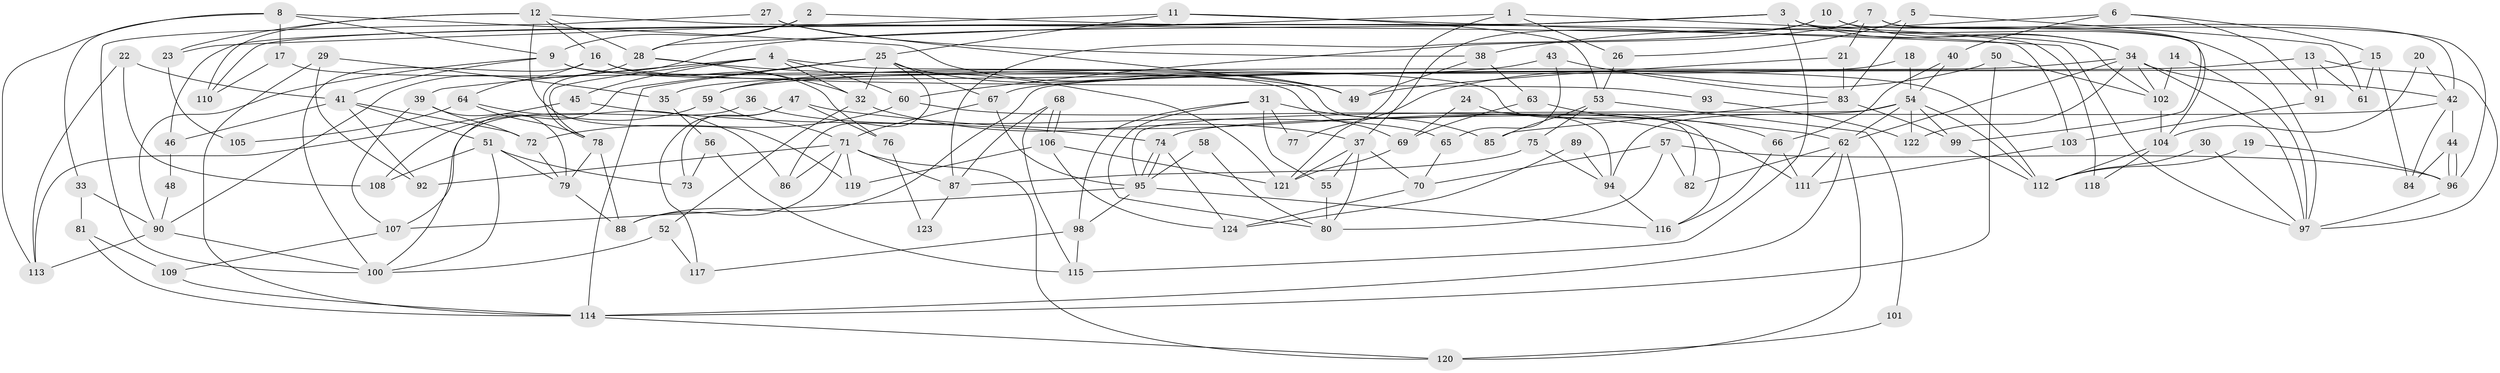 // Generated by graph-tools (version 1.1) at 2025/36/03/09/25 02:36:23]
// undirected, 124 vertices, 248 edges
graph export_dot {
graph [start="1"]
  node [color=gray90,style=filled];
  1;
  2;
  3;
  4;
  5;
  6;
  7;
  8;
  9;
  10;
  11;
  12;
  13;
  14;
  15;
  16;
  17;
  18;
  19;
  20;
  21;
  22;
  23;
  24;
  25;
  26;
  27;
  28;
  29;
  30;
  31;
  32;
  33;
  34;
  35;
  36;
  37;
  38;
  39;
  40;
  41;
  42;
  43;
  44;
  45;
  46;
  47;
  48;
  49;
  50;
  51;
  52;
  53;
  54;
  55;
  56;
  57;
  58;
  59;
  60;
  61;
  62;
  63;
  64;
  65;
  66;
  67;
  68;
  69;
  70;
  71;
  72;
  73;
  74;
  75;
  76;
  77;
  78;
  79;
  80;
  81;
  82;
  83;
  84;
  85;
  86;
  87;
  88;
  89;
  90;
  91;
  92;
  93;
  94;
  95;
  96;
  97;
  98;
  99;
  100;
  101;
  102;
  103;
  104;
  105;
  106;
  107;
  108;
  109;
  110;
  111;
  112;
  113;
  114;
  115;
  116;
  117;
  118;
  119;
  120;
  121;
  122;
  123;
  124;
  1 -- 28;
  1 -- 102;
  1 -- 26;
  1 -- 77;
  2 -- 28;
  2 -- 9;
  2 -- 118;
  3 -- 78;
  3 -- 97;
  3 -- 34;
  3 -- 46;
  3 -- 104;
  3 -- 110;
  3 -- 115;
  4 -- 32;
  4 -- 39;
  4 -- 45;
  4 -- 60;
  4 -- 78;
  4 -- 116;
  5 -- 61;
  5 -- 26;
  5 -- 83;
  6 -- 40;
  6 -- 38;
  6 -- 15;
  6 -- 91;
  7 -- 60;
  7 -- 99;
  7 -- 21;
  7 -- 96;
  8 -- 49;
  8 -- 9;
  8 -- 17;
  8 -- 33;
  8 -- 113;
  9 -- 41;
  9 -- 112;
  9 -- 90;
  9 -- 94;
  10 -- 87;
  10 -- 42;
  10 -- 34;
  10 -- 37;
  11 -- 97;
  11 -- 25;
  11 -- 23;
  11 -- 53;
  12 -- 16;
  12 -- 28;
  12 -- 23;
  12 -- 103;
  12 -- 110;
  12 -- 119;
  13 -- 97;
  13 -- 67;
  13 -- 61;
  13 -- 91;
  14 -- 97;
  14 -- 102;
  15 -- 84;
  15 -- 61;
  15 -- 88;
  16 -- 64;
  16 -- 100;
  16 -- 76;
  16 -- 93;
  17 -- 110;
  17 -- 69;
  18 -- 35;
  18 -- 54;
  19 -- 96;
  19 -- 112;
  20 -- 104;
  20 -- 42;
  21 -- 49;
  21 -- 83;
  22 -- 113;
  22 -- 41;
  22 -- 108;
  23 -- 105;
  24 -- 69;
  24 -- 82;
  25 -- 67;
  25 -- 32;
  25 -- 49;
  25 -- 86;
  25 -- 100;
  25 -- 114;
  26 -- 53;
  27 -- 49;
  27 -- 100;
  27 -- 38;
  28 -- 121;
  28 -- 90;
  28 -- 32;
  29 -- 114;
  29 -- 92;
  29 -- 35;
  30 -- 97;
  30 -- 112;
  31 -- 80;
  31 -- 85;
  31 -- 55;
  31 -- 77;
  31 -- 98;
  32 -- 37;
  32 -- 52;
  33 -- 90;
  33 -- 81;
  34 -- 42;
  34 -- 59;
  34 -- 62;
  34 -- 97;
  34 -- 102;
  34 -- 122;
  35 -- 56;
  36 -- 107;
  36 -- 65;
  37 -- 121;
  37 -- 55;
  37 -- 70;
  37 -- 80;
  38 -- 63;
  38 -- 49;
  39 -- 79;
  39 -- 72;
  39 -- 107;
  40 -- 54;
  40 -- 66;
  41 -- 51;
  41 -- 72;
  41 -- 46;
  41 -- 92;
  42 -- 74;
  42 -- 44;
  42 -- 84;
  43 -- 83;
  43 -- 59;
  43 -- 65;
  44 -- 96;
  44 -- 96;
  44 -- 84;
  45 -- 74;
  45 -- 113;
  46 -- 48;
  47 -- 117;
  47 -- 62;
  47 -- 73;
  47 -- 76;
  48 -- 90;
  50 -- 114;
  50 -- 102;
  50 -- 121;
  51 -- 100;
  51 -- 108;
  51 -- 73;
  51 -- 79;
  52 -- 100;
  52 -- 117;
  53 -- 75;
  53 -- 85;
  53 -- 101;
  54 -- 95;
  54 -- 94;
  54 -- 62;
  54 -- 99;
  54 -- 112;
  54 -- 122;
  55 -- 80;
  56 -- 73;
  56 -- 115;
  57 -- 96;
  57 -- 80;
  57 -- 70;
  57 -- 82;
  58 -- 80;
  58 -- 95;
  59 -- 71;
  59 -- 108;
  60 -- 111;
  60 -- 72;
  62 -- 82;
  62 -- 111;
  62 -- 114;
  62 -- 120;
  63 -- 66;
  63 -- 69;
  64 -- 78;
  64 -- 86;
  64 -- 105;
  65 -- 70;
  66 -- 111;
  66 -- 116;
  67 -- 71;
  67 -- 95;
  68 -- 115;
  68 -- 106;
  68 -- 106;
  68 -- 87;
  69 -- 121;
  70 -- 124;
  71 -- 120;
  71 -- 88;
  71 -- 86;
  71 -- 87;
  71 -- 92;
  71 -- 119;
  72 -- 79;
  74 -- 95;
  74 -- 95;
  74 -- 124;
  75 -- 94;
  75 -- 87;
  76 -- 123;
  78 -- 79;
  78 -- 88;
  79 -- 88;
  81 -- 114;
  81 -- 109;
  83 -- 85;
  83 -- 99;
  87 -- 123;
  89 -- 94;
  89 -- 124;
  90 -- 113;
  90 -- 100;
  91 -- 103;
  93 -- 122;
  94 -- 116;
  95 -- 107;
  95 -- 98;
  95 -- 116;
  96 -- 97;
  98 -- 115;
  98 -- 117;
  99 -- 112;
  101 -- 120;
  102 -- 104;
  103 -- 111;
  104 -- 112;
  104 -- 118;
  106 -- 119;
  106 -- 121;
  106 -- 124;
  107 -- 109;
  109 -- 114;
  114 -- 120;
}
